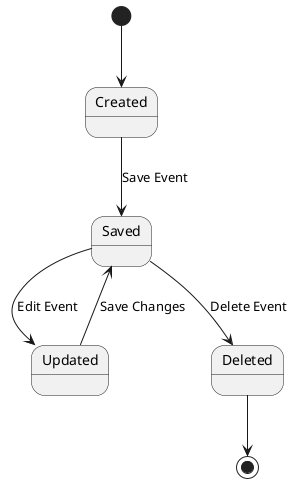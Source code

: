 @startuml

[*] --> Created
Created --> Saved : Save Event
Saved --> Updated : Edit Event
Updated --> Saved : Save Changes
Saved --> Deleted : Delete Event
Deleted --> [*]

@enduml